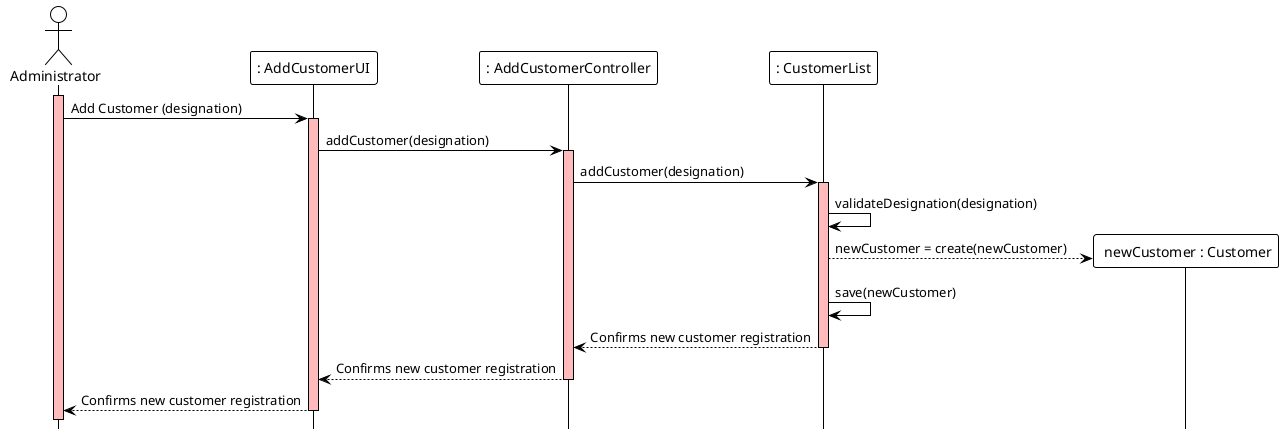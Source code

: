 @startuml
!theme plain
hide footbox

actor Administrator  as Administrator
participant ": AddCustomerUI" as UI
participant ": AddCustomerController" as Controller
participant ": CustomerList" as List
'participant "customerDTO : CustomerDTO" as DTO
participant " newCustomer : Customer" as newCustomer


activate Administrator #FFBBBB
Administrator ->  UI : Add Customer (designation)

activate UI #FFBBBB
UI -> Controller : addCustomer(designation)

activate Controller #FFBBBB
'Controller -> List : defaultCustomer = getCustomerByName("name")

'activate ProfileList #FFBBBB
'deactivate ProfileList

Controller -> List : addCustomer(designation)

activate List #FFBBBB
'List -> DTO : name = getName()

'activate DTO #FFBBBB
'deactivate DTO

List -> List : validateDesignation(designation)

List --> newCustomer ** : newCustomer = create(newCustomer)
List -> List : save(newCustomer)

List --> Controller : Confirms new customer registration
deactivate List

Controller --> UI : Confirms new customer registration
deactivate Controller
UI --> Administrator : Confirms new customer registration
deactivate UI
@enduml